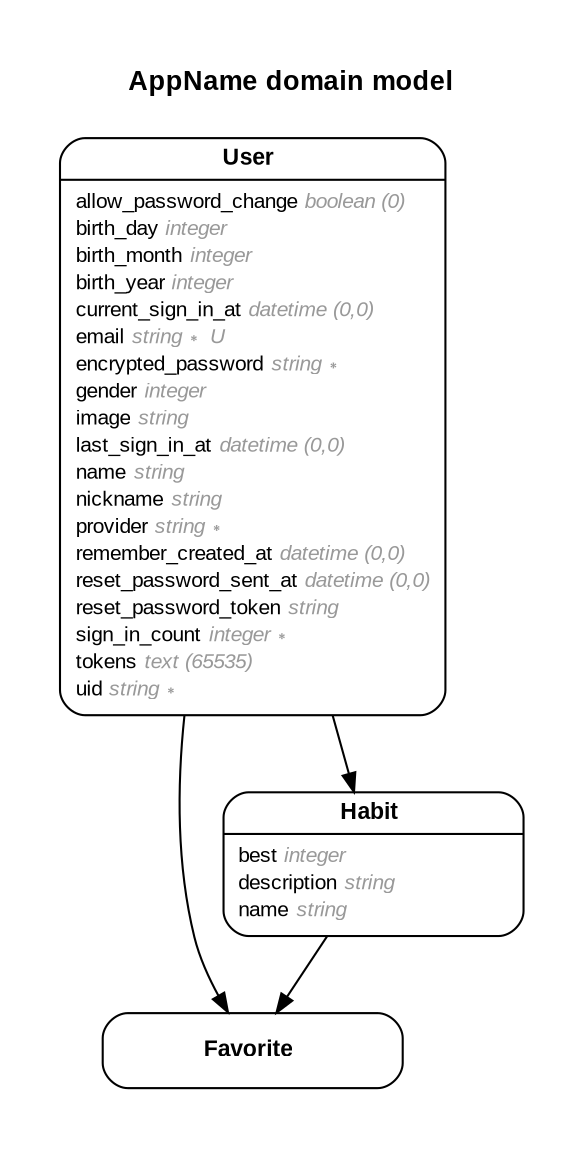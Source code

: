 digraph AppName {
rankdir = "LR";
ranksep = "0.5";
nodesep = "0.4";
pad = "0.4,0.4";
margin = "0,0";
concentrate = "true";
labelloc = "t";
fontsize = "13";
fontname = "Arial Bold";
splines = "spline";
node[ shape  =  "Mrecord" , fontsize  =  "10" , fontname  =  "Arial" , margin  =  "0.07,0.05" , penwidth  =  "1.0"];
edge[ fontname  =  "Arial" , fontsize  =  "7" , dir  =  "both" , arrowsize  =  "0.9" , penwidth  =  "1.0" , labelangle  =  "32" , labeldistance  =  "1.8"];
rankdir = "TB";
label = "AppName domain model\n\n";
m_Favorite [label = <{<table border="0" align="center" cellspacing="0.5" cellpadding="0" width="134">
  <tr><td align="center" valign="bottom" width="130"><font face="Arial Bold" point-size="11">Favorite</font></td></tr>
</table>
}>];
m_Habit [label = <{<table border="0" align="center" cellspacing="0.5" cellpadding="0" width="134">
  <tr><td align="center" valign="bottom" width="130"><font face="Arial Bold" point-size="11">Habit</font></td></tr>
</table>
|
<table border="0" align="left" cellspacing="2" cellpadding="0" width="134">
  <tr><td align="left" width="130" port="best">best <font face="Arial Italic" color="grey60">integer</font></td></tr>
  <tr><td align="left" width="130" port="description">description <font face="Arial Italic" color="grey60">string</font></td></tr>
  <tr><td align="left" width="130" port="name">name <font face="Arial Italic" color="grey60">string</font></td></tr>
</table>
}>];
m_User [label = <{<table border="0" align="center" cellspacing="0.5" cellpadding="0" width="134">
  <tr><td align="center" valign="bottom" width="130"><font face="Arial Bold" point-size="11">User</font></td></tr>
</table>
|
<table border="0" align="left" cellspacing="2" cellpadding="0" width="134">
  <tr><td align="left" width="130" port="allow_password_change">allow_password_change <font face="Arial Italic" color="grey60">boolean (0)</font></td></tr>
  <tr><td align="left" width="130" port="birth_day">birth_day <font face="Arial Italic" color="grey60">integer</font></td></tr>
  <tr><td align="left" width="130" port="birth_month">birth_month <font face="Arial Italic" color="grey60">integer</font></td></tr>
  <tr><td align="left" width="130" port="birth_year">birth_year <font face="Arial Italic" color="grey60">integer</font></td></tr>
  <tr><td align="left" width="130" port="current_sign_in_at">current_sign_in_at <font face="Arial Italic" color="grey60">datetime (0,0)</font></td></tr>
  <tr><td align="left" width="130" port="email">email <font face="Arial Italic" color="grey60">string ∗ U</font></td></tr>
  <tr><td align="left" width="130" port="encrypted_password">encrypted_password <font face="Arial Italic" color="grey60">string ∗</font></td></tr>
  <tr><td align="left" width="130" port="gender">gender <font face="Arial Italic" color="grey60">integer</font></td></tr>
  <tr><td align="left" width="130" port="image">image <font face="Arial Italic" color="grey60">string</font></td></tr>
  <tr><td align="left" width="130" port="last_sign_in_at">last_sign_in_at <font face="Arial Italic" color="grey60">datetime (0,0)</font></td></tr>
  <tr><td align="left" width="130" port="name">name <font face="Arial Italic" color="grey60">string</font></td></tr>
  <tr><td align="left" width="130" port="nickname">nickname <font face="Arial Italic" color="grey60">string</font></td></tr>
  <tr><td align="left" width="130" port="provider">provider <font face="Arial Italic" color="grey60">string ∗</font></td></tr>
  <tr><td align="left" width="130" port="remember_created_at">remember_created_at <font face="Arial Italic" color="grey60">datetime (0,0)</font></td></tr>
  <tr><td align="left" width="130" port="reset_password_sent_at">reset_password_sent_at <font face="Arial Italic" color="grey60">datetime (0,0)</font></td></tr>
  <tr><td align="left" width="130" port="reset_password_token">reset_password_token <font face="Arial Italic" color="grey60">string</font></td></tr>
  <tr><td align="left" width="130" port="sign_in_count">sign_in_count <font face="Arial Italic" color="grey60">integer ∗</font></td></tr>
  <tr><td align="left" width="130" port="tokens">tokens <font face="Arial Italic" color="grey60">text (65535)</font></td></tr>
  <tr><td align="left" width="130" port="uid">uid <font face="Arial Italic" color="grey60">string ∗</font></td></tr>
</table>
}>];
  m_User -> m_Habit [arrowhead = "normal", arrowtail = "none", weight = "2"];
  m_User -> m_Favorite [arrowhead = "normal", arrowtail = "none", weight = "2"];
  m_Habit -> m_Favorite [arrowhead = "normal", arrowtail = "none", weight = "2"];
}
